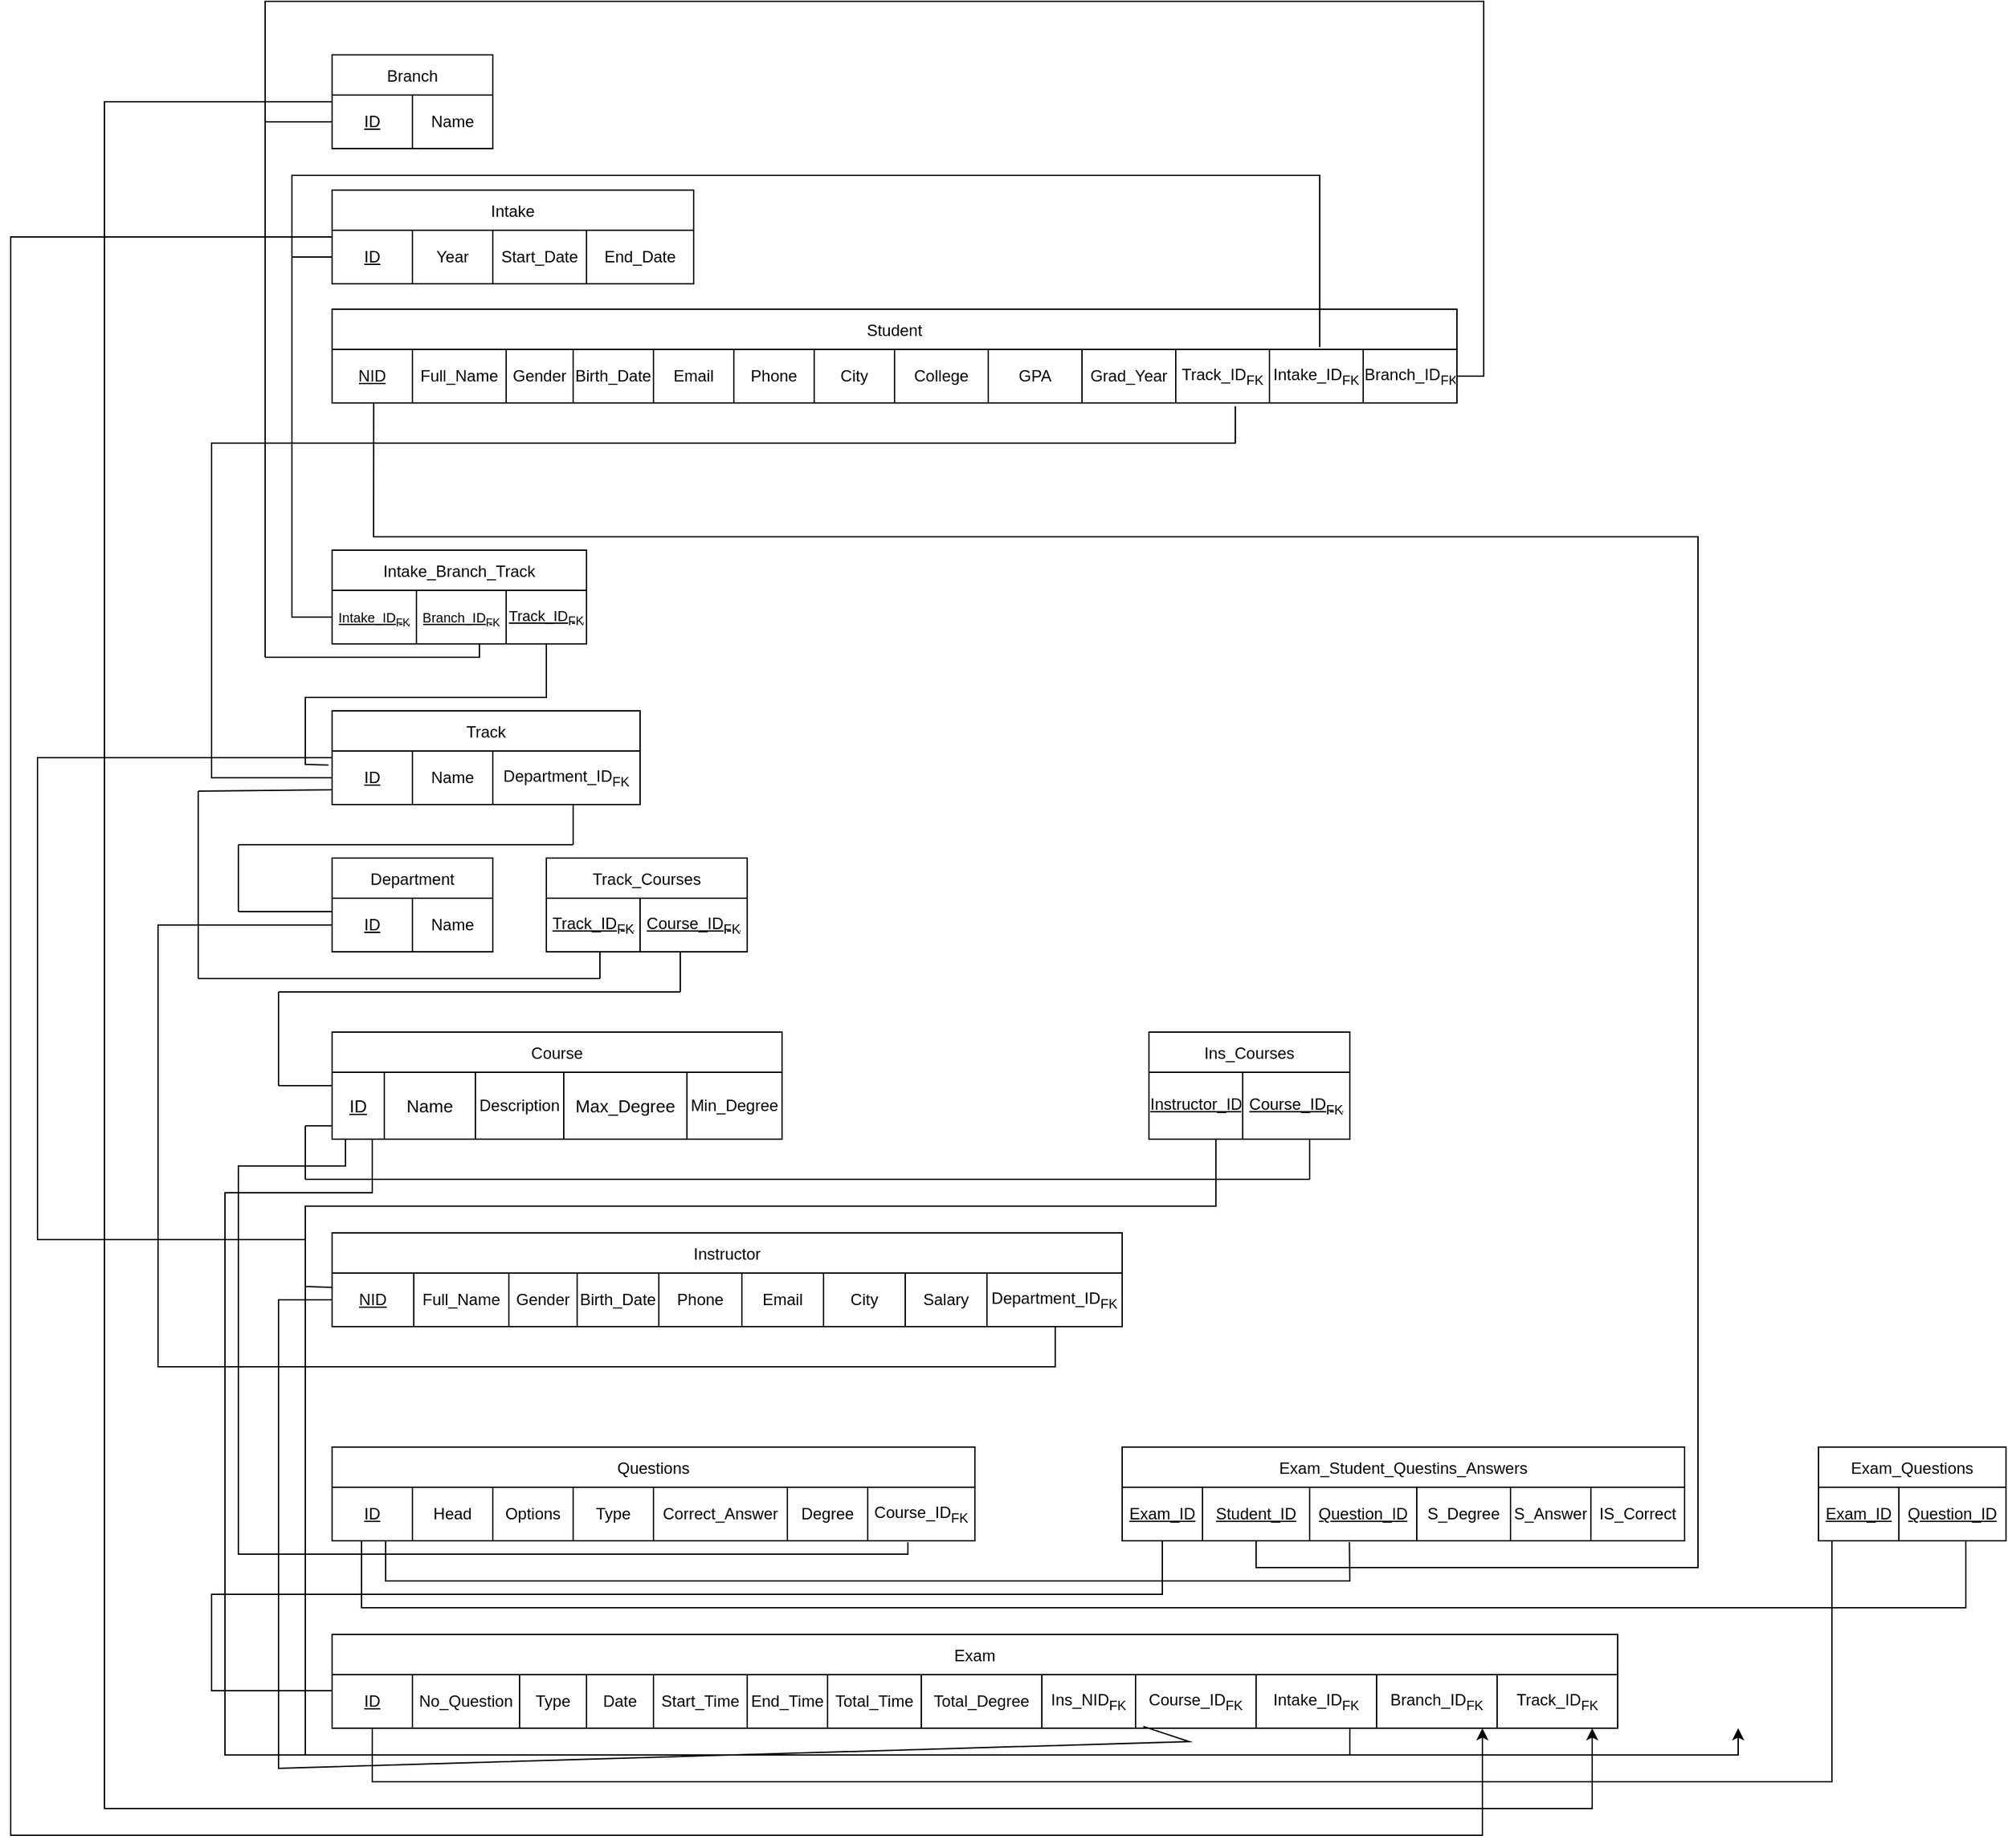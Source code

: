 <mxfile version="28.1.1">
  <diagram name="Page-1" id="8MznfiptYvLbAT6ne-r1">
    <mxGraphModel dx="2944" dy="1370" grid="1" gridSize="10" guides="1" tooltips="1" connect="1" arrows="1" fold="1" page="0" pageScale="1" pageWidth="850" pageHeight="1100" math="0" shadow="0">
      <root>
        <mxCell id="0" />
        <mxCell id="1" parent="0" />
        <mxCell id="TenIfx1kViAih2YROzDt-1" value="Intake" style="shape=table;startSize=30;container=1;collapsible=0;childLayout=tableLayout;" parent="1" vertex="1">
          <mxGeometry x="-820" y="-59" width="270" height="70" as="geometry" />
        </mxCell>
        <mxCell id="TenIfx1kViAih2YROzDt-2" value="" style="shape=tableRow;horizontal=0;startSize=0;swimlaneHead=0;swimlaneBody=0;strokeColor=inherit;top=0;left=0;bottom=0;right=0;collapsible=0;dropTarget=0;fillColor=none;points=[[0,0.5],[1,0.5]];portConstraint=eastwest;" parent="TenIfx1kViAih2YROzDt-1" vertex="1">
          <mxGeometry y="30" width="270" height="40" as="geometry" />
        </mxCell>
        <mxCell id="TenIfx1kViAih2YROzDt-3" value="&lt;u&gt;ID&lt;/u&gt;" style="shape=partialRectangle;html=1;whiteSpace=wrap;connectable=0;strokeColor=inherit;overflow=hidden;fillColor=none;top=0;left=0;bottom=0;right=0;pointerEvents=1;" parent="TenIfx1kViAih2YROzDt-2" vertex="1">
          <mxGeometry width="60" height="40" as="geometry">
            <mxRectangle width="60" height="40" as="alternateBounds" />
          </mxGeometry>
        </mxCell>
        <mxCell id="TenIfx1kViAih2YROzDt-4" value="Year" style="shape=partialRectangle;html=1;whiteSpace=wrap;connectable=0;strokeColor=inherit;overflow=hidden;fillColor=none;top=0;left=0;bottom=0;right=0;pointerEvents=1;" parent="TenIfx1kViAih2YROzDt-2" vertex="1">
          <mxGeometry x="60" width="60" height="40" as="geometry">
            <mxRectangle width="60" height="40" as="alternateBounds" />
          </mxGeometry>
        </mxCell>
        <mxCell id="TenIfx1kViAih2YROzDt-5" value="Start_Date" style="shape=partialRectangle;html=1;whiteSpace=wrap;connectable=0;strokeColor=inherit;overflow=hidden;fillColor=none;top=0;left=0;bottom=0;right=0;pointerEvents=1;" parent="TenIfx1kViAih2YROzDt-2" vertex="1">
          <mxGeometry x="120" width="70" height="40" as="geometry">
            <mxRectangle width="70" height="40" as="alternateBounds" />
          </mxGeometry>
        </mxCell>
        <mxCell id="TenIfx1kViAih2YROzDt-6" value="End_Date" style="shape=partialRectangle;html=1;whiteSpace=wrap;connectable=0;strokeColor=inherit;overflow=hidden;fillColor=none;top=0;left=0;bottom=0;right=0;pointerEvents=1;" parent="TenIfx1kViAih2YROzDt-2" vertex="1">
          <mxGeometry x="190" width="80" height="40" as="geometry">
            <mxRectangle width="80" height="40" as="alternateBounds" />
          </mxGeometry>
        </mxCell>
        <mxCell id="TenIfx1kViAih2YROzDt-15" value="Branch" style="shape=table;startSize=30;container=1;collapsible=0;childLayout=tableLayout;" parent="1" vertex="1">
          <mxGeometry x="-820" y="-160" width="120" height="70" as="geometry" />
        </mxCell>
        <mxCell id="TenIfx1kViAih2YROzDt-16" value="" style="shape=tableRow;horizontal=0;startSize=0;swimlaneHead=0;swimlaneBody=0;strokeColor=inherit;top=0;left=0;bottom=0;right=0;collapsible=0;dropTarget=0;fillColor=none;points=[[0,0.5],[1,0.5]];portConstraint=eastwest;" parent="TenIfx1kViAih2YROzDt-15" vertex="1">
          <mxGeometry y="30" width="120" height="40" as="geometry" />
        </mxCell>
        <mxCell id="TenIfx1kViAih2YROzDt-17" value="&lt;u&gt;ID&lt;/u&gt;" style="shape=partialRectangle;html=1;whiteSpace=wrap;connectable=0;strokeColor=inherit;overflow=hidden;fillColor=none;top=0;left=0;bottom=0;right=0;pointerEvents=1;" parent="TenIfx1kViAih2YROzDt-16" vertex="1">
          <mxGeometry width="60" height="40" as="geometry">
            <mxRectangle width="60" height="40" as="alternateBounds" />
          </mxGeometry>
        </mxCell>
        <mxCell id="TenIfx1kViAih2YROzDt-18" value="Name" style="shape=partialRectangle;html=1;whiteSpace=wrap;connectable=0;strokeColor=inherit;overflow=hidden;fillColor=none;top=0;left=0;bottom=0;right=0;pointerEvents=1;" parent="TenIfx1kViAih2YROzDt-16" vertex="1">
          <mxGeometry x="60" width="60" height="40" as="geometry">
            <mxRectangle width="60" height="40" as="alternateBounds" />
          </mxGeometry>
        </mxCell>
        <mxCell id="TenIfx1kViAih2YROzDt-19" value="Track" style="shape=table;startSize=30;container=1;collapsible=0;childLayout=tableLayout;" parent="1" vertex="1">
          <mxGeometry x="-820" y="330" width="230" height="70" as="geometry" />
        </mxCell>
        <mxCell id="TenIfx1kViAih2YROzDt-20" value="" style="shape=tableRow;horizontal=0;startSize=0;swimlaneHead=0;swimlaneBody=0;strokeColor=inherit;top=0;left=0;bottom=0;right=0;collapsible=0;dropTarget=0;fillColor=none;points=[[0,0.5],[1,0.5]];portConstraint=eastwest;" parent="TenIfx1kViAih2YROzDt-19" vertex="1">
          <mxGeometry y="30" width="230" height="40" as="geometry" />
        </mxCell>
        <mxCell id="TenIfx1kViAih2YROzDt-21" value="&lt;u&gt;ID&lt;/u&gt;" style="shape=partialRectangle;html=1;whiteSpace=wrap;connectable=0;strokeColor=inherit;overflow=hidden;fillColor=none;top=0;left=0;bottom=0;right=0;pointerEvents=1;" parent="TenIfx1kViAih2YROzDt-20" vertex="1">
          <mxGeometry width="60" height="40" as="geometry">
            <mxRectangle width="60" height="40" as="alternateBounds" />
          </mxGeometry>
        </mxCell>
        <mxCell id="TenIfx1kViAih2YROzDt-22" value="Name" style="shape=partialRectangle;html=1;whiteSpace=wrap;connectable=0;strokeColor=inherit;overflow=hidden;fillColor=none;top=0;left=0;bottom=0;right=0;pointerEvents=1;" parent="TenIfx1kViAih2YROzDt-20" vertex="1">
          <mxGeometry x="60" width="60" height="40" as="geometry">
            <mxRectangle width="60" height="40" as="alternateBounds" />
          </mxGeometry>
        </mxCell>
        <mxCell id="TenIfx1kViAih2YROzDt-23" value="Department_ID&lt;sub&gt;FK&lt;/sub&gt;" style="shape=partialRectangle;html=1;whiteSpace=wrap;connectable=0;strokeColor=inherit;overflow=hidden;fillColor=none;top=0;left=0;bottom=0;right=0;pointerEvents=1;" parent="TenIfx1kViAih2YROzDt-20" vertex="1">
          <mxGeometry x="120" width="110" height="40" as="geometry">
            <mxRectangle width="110" height="40" as="alternateBounds" />
          </mxGeometry>
        </mxCell>
        <mxCell id="TenIfx1kViAih2YROzDt-28" value="Student" style="shape=table;startSize=30;container=1;collapsible=0;childLayout=tableLayout;" parent="1" vertex="1">
          <mxGeometry x="-820" y="30" width="840" height="70" as="geometry" />
        </mxCell>
        <mxCell id="TenIfx1kViAih2YROzDt-29" value="" style="shape=tableRow;horizontal=0;startSize=0;swimlaneHead=0;swimlaneBody=0;strokeColor=inherit;top=0;left=0;bottom=0;right=0;collapsible=0;dropTarget=0;fillColor=none;points=[[0,0.5],[1,0.5]];portConstraint=eastwest;" parent="TenIfx1kViAih2YROzDt-28" vertex="1">
          <mxGeometry y="30" width="840" height="40" as="geometry" />
        </mxCell>
        <mxCell id="TenIfx1kViAih2YROzDt-30" value="&lt;u&gt;NID&lt;/u&gt;" style="shape=partialRectangle;html=1;whiteSpace=wrap;connectable=0;strokeColor=inherit;overflow=hidden;fillColor=none;top=0;left=0;bottom=0;right=0;pointerEvents=1;" parent="TenIfx1kViAih2YROzDt-29" vertex="1">
          <mxGeometry width="60" height="40" as="geometry">
            <mxRectangle width="60" height="40" as="alternateBounds" />
          </mxGeometry>
        </mxCell>
        <mxCell id="TenIfx1kViAih2YROzDt-31" value="Full_Name" style="shape=partialRectangle;html=1;whiteSpace=wrap;connectable=0;strokeColor=inherit;overflow=hidden;fillColor=none;top=0;left=0;bottom=0;right=0;pointerEvents=1;" parent="TenIfx1kViAih2YROzDt-29" vertex="1">
          <mxGeometry x="60" width="70" height="40" as="geometry">
            <mxRectangle width="70" height="40" as="alternateBounds" />
          </mxGeometry>
        </mxCell>
        <mxCell id="TenIfx1kViAih2YROzDt-32" value="Gender" style="shape=partialRectangle;html=1;whiteSpace=wrap;connectable=0;strokeColor=inherit;overflow=hidden;fillColor=none;top=0;left=0;bottom=0;right=0;pointerEvents=1;" parent="TenIfx1kViAih2YROzDt-29" vertex="1">
          <mxGeometry x="130" width="50" height="40" as="geometry">
            <mxRectangle width="50" height="40" as="alternateBounds" />
          </mxGeometry>
        </mxCell>
        <mxCell id="TenIfx1kViAih2YROzDt-33" value="Birth_Date" style="shape=partialRectangle;html=1;whiteSpace=wrap;connectable=0;strokeColor=inherit;overflow=hidden;fillColor=none;top=0;left=0;bottom=0;right=0;pointerEvents=1;" parent="TenIfx1kViAih2YROzDt-29" vertex="1">
          <mxGeometry x="180" width="60" height="40" as="geometry">
            <mxRectangle width="60" height="40" as="alternateBounds" />
          </mxGeometry>
        </mxCell>
        <mxCell id="TenIfx1kViAih2YROzDt-34" value="Email" style="shape=partialRectangle;html=1;whiteSpace=wrap;connectable=0;strokeColor=inherit;overflow=hidden;fillColor=none;top=0;left=0;bottom=0;right=0;pointerEvents=1;" parent="TenIfx1kViAih2YROzDt-29" vertex="1">
          <mxGeometry x="240" width="60" height="40" as="geometry">
            <mxRectangle width="60" height="40" as="alternateBounds" />
          </mxGeometry>
        </mxCell>
        <mxCell id="TenIfx1kViAih2YROzDt-35" value="Phone" style="shape=partialRectangle;html=1;whiteSpace=wrap;connectable=0;strokeColor=inherit;overflow=hidden;fillColor=none;top=0;left=0;bottom=0;right=0;pointerEvents=1;" parent="TenIfx1kViAih2YROzDt-29" vertex="1">
          <mxGeometry x="300" width="60" height="40" as="geometry">
            <mxRectangle width="60" height="40" as="alternateBounds" />
          </mxGeometry>
        </mxCell>
        <mxCell id="TenIfx1kViAih2YROzDt-36" value="City" style="shape=partialRectangle;html=1;whiteSpace=wrap;connectable=0;strokeColor=inherit;overflow=hidden;fillColor=none;top=0;left=0;bottom=0;right=0;pointerEvents=1;" parent="TenIfx1kViAih2YROzDt-29" vertex="1">
          <mxGeometry x="360" width="60" height="40" as="geometry">
            <mxRectangle width="60" height="40" as="alternateBounds" />
          </mxGeometry>
        </mxCell>
        <mxCell id="TenIfx1kViAih2YROzDt-38" value="College" style="shape=partialRectangle;html=1;whiteSpace=wrap;connectable=0;strokeColor=inherit;overflow=hidden;fillColor=none;top=0;left=0;bottom=0;right=0;pointerEvents=1;" parent="TenIfx1kViAih2YROzDt-29" vertex="1">
          <mxGeometry x="420" width="70" height="40" as="geometry">
            <mxRectangle width="70" height="40" as="alternateBounds" />
          </mxGeometry>
        </mxCell>
        <mxCell id="dDokPPh2LCKlY3VOZpVm-17" value="GPA" style="shape=partialRectangle;html=1;whiteSpace=wrap;connectable=0;strokeColor=inherit;overflow=hidden;fillColor=none;top=0;left=0;bottom=0;right=0;pointerEvents=1;" parent="TenIfx1kViAih2YROzDt-29" vertex="1">
          <mxGeometry x="490" width="70" height="40" as="geometry">
            <mxRectangle width="70" height="40" as="alternateBounds" />
          </mxGeometry>
        </mxCell>
        <mxCell id="dDokPPh2LCKlY3VOZpVm-18" value="Grad_Year" style="shape=partialRectangle;html=1;whiteSpace=wrap;connectable=0;strokeColor=inherit;overflow=hidden;fillColor=none;top=0;left=0;bottom=0;right=0;pointerEvents=1;" parent="TenIfx1kViAih2YROzDt-29" vertex="1">
          <mxGeometry x="560" width="70" height="40" as="geometry">
            <mxRectangle width="70" height="40" as="alternateBounds" />
          </mxGeometry>
        </mxCell>
        <mxCell id="dDokPPh2LCKlY3VOZpVm-19" value="Track_ID&lt;sub&gt;FK&lt;/sub&gt;" style="shape=partialRectangle;html=1;whiteSpace=wrap;connectable=0;strokeColor=inherit;overflow=hidden;fillColor=none;top=0;left=0;bottom=0;right=0;pointerEvents=1;labelBackgroundColor=none;labelBorderColor=none;fontColor=default;" parent="TenIfx1kViAih2YROzDt-29" vertex="1">
          <mxGeometry x="630" width="70" height="40" as="geometry">
            <mxRectangle width="70" height="40" as="alternateBounds" />
          </mxGeometry>
        </mxCell>
        <mxCell id="fgSBksqEQDsR307yNeFl-1" value="Intake_ID&lt;sub&gt;FK&lt;/sub&gt;" style="shape=partialRectangle;html=1;whiteSpace=wrap;connectable=0;strokeColor=inherit;overflow=hidden;fillColor=none;top=0;left=0;bottom=0;right=0;pointerEvents=1;labelBackgroundColor=none;labelBorderColor=none;fontColor=default;" parent="TenIfx1kViAih2YROzDt-29" vertex="1">
          <mxGeometry x="700" width="70" height="40" as="geometry">
            <mxRectangle width="70" height="40" as="alternateBounds" />
          </mxGeometry>
        </mxCell>
        <mxCell id="fgSBksqEQDsR307yNeFl-2" value="Branch_ID&lt;sub&gt;FK&lt;/sub&gt;" style="shape=partialRectangle;html=1;whiteSpace=wrap;connectable=0;strokeColor=inherit;overflow=hidden;fillColor=none;top=0;left=0;bottom=0;right=0;pointerEvents=1;labelBackgroundColor=none;labelBorderColor=none;fontColor=default;" parent="TenIfx1kViAih2YROzDt-29" vertex="1">
          <mxGeometry x="770" width="70" height="40" as="geometry">
            <mxRectangle width="70" height="40" as="alternateBounds" />
          </mxGeometry>
        </mxCell>
        <mxCell id="TenIfx1kViAih2YROzDt-40" value="Instructor" style="shape=table;startSize=30;container=1;collapsible=0;childLayout=tableLayout;" parent="1" vertex="1">
          <mxGeometry x="-820" y="720" width="590" height="70" as="geometry" />
        </mxCell>
        <mxCell id="TenIfx1kViAih2YROzDt-41" value="" style="shape=tableRow;horizontal=0;startSize=0;swimlaneHead=0;swimlaneBody=0;strokeColor=inherit;top=0;left=0;bottom=0;right=0;collapsible=0;dropTarget=0;fillColor=none;points=[[0,0.5],[1,0.5]];portConstraint=eastwest;" parent="TenIfx1kViAih2YROzDt-40" vertex="1">
          <mxGeometry y="30" width="590" height="40" as="geometry" />
        </mxCell>
        <mxCell id="TenIfx1kViAih2YROzDt-42" value="&lt;u&gt;NID&lt;/u&gt;" style="shape=partialRectangle;html=1;whiteSpace=wrap;connectable=0;strokeColor=inherit;overflow=hidden;fillColor=none;top=0;left=0;bottom=0;right=0;pointerEvents=1;" parent="TenIfx1kViAih2YROzDt-41" vertex="1">
          <mxGeometry width="61" height="40" as="geometry">
            <mxRectangle width="61" height="40" as="alternateBounds" />
          </mxGeometry>
        </mxCell>
        <mxCell id="TenIfx1kViAih2YROzDt-43" value="Full_Name" style="shape=partialRectangle;html=1;whiteSpace=wrap;connectable=0;strokeColor=inherit;overflow=hidden;fillColor=none;top=0;left=0;bottom=0;right=0;pointerEvents=1;" parent="TenIfx1kViAih2YROzDt-41" vertex="1">
          <mxGeometry x="61" width="71" height="40" as="geometry">
            <mxRectangle width="71" height="40" as="alternateBounds" />
          </mxGeometry>
        </mxCell>
        <mxCell id="TenIfx1kViAih2YROzDt-44" value="Gender" style="shape=partialRectangle;html=1;whiteSpace=wrap;connectable=0;strokeColor=inherit;overflow=hidden;fillColor=none;top=0;left=0;bottom=0;right=0;pointerEvents=1;" parent="TenIfx1kViAih2YROzDt-41" vertex="1">
          <mxGeometry x="132" width="51" height="40" as="geometry">
            <mxRectangle width="51" height="40" as="alternateBounds" />
          </mxGeometry>
        </mxCell>
        <mxCell id="TenIfx1kViAih2YROzDt-45" value="Birth_Date" style="shape=partialRectangle;html=1;whiteSpace=wrap;connectable=0;strokeColor=inherit;overflow=hidden;fillColor=none;top=0;left=0;bottom=0;right=0;pointerEvents=1;" parent="TenIfx1kViAih2YROzDt-41" vertex="1">
          <mxGeometry x="183" width="61" height="40" as="geometry">
            <mxRectangle width="61" height="40" as="alternateBounds" />
          </mxGeometry>
        </mxCell>
        <mxCell id="TenIfx1kViAih2YROzDt-46" value="Phone" style="shape=partialRectangle;html=1;whiteSpace=wrap;connectable=0;strokeColor=inherit;overflow=hidden;fillColor=none;top=0;left=0;bottom=0;right=0;pointerEvents=1;" parent="TenIfx1kViAih2YROzDt-41" vertex="1">
          <mxGeometry x="244" width="62" height="40" as="geometry">
            <mxRectangle width="62" height="40" as="alternateBounds" />
          </mxGeometry>
        </mxCell>
        <mxCell id="TenIfx1kViAih2YROzDt-47" value="Email" style="shape=partialRectangle;html=1;whiteSpace=wrap;connectable=0;strokeColor=inherit;overflow=hidden;fillColor=none;top=0;left=0;bottom=0;right=0;pointerEvents=1;" parent="TenIfx1kViAih2YROzDt-41" vertex="1">
          <mxGeometry x="306" width="61" height="40" as="geometry">
            <mxRectangle width="61" height="40" as="alternateBounds" />
          </mxGeometry>
        </mxCell>
        <mxCell id="TenIfx1kViAih2YROzDt-48" value="City" style="shape=partialRectangle;html=1;whiteSpace=wrap;connectable=0;strokeColor=inherit;overflow=hidden;fillColor=none;top=0;left=0;bottom=0;right=0;pointerEvents=1;" parent="TenIfx1kViAih2YROzDt-41" vertex="1">
          <mxGeometry x="367" width="61" height="40" as="geometry">
            <mxRectangle width="61" height="40" as="alternateBounds" />
          </mxGeometry>
        </mxCell>
        <mxCell id="TenIfx1kViAih2YROzDt-49" value="Salary" style="shape=partialRectangle;html=1;whiteSpace=wrap;connectable=0;strokeColor=inherit;overflow=hidden;fillColor=none;top=0;left=0;bottom=0;right=0;pointerEvents=1;" parent="TenIfx1kViAih2YROzDt-41" vertex="1">
          <mxGeometry x="428" width="61" height="40" as="geometry">
            <mxRectangle width="61" height="40" as="alternateBounds" />
          </mxGeometry>
        </mxCell>
        <mxCell id="TenIfx1kViAih2YROzDt-50" value="Department_ID&lt;sub&gt;FK&lt;/sub&gt;" style="shape=partialRectangle;html=1;whiteSpace=wrap;connectable=0;strokeColor=inherit;overflow=hidden;fillColor=none;top=0;left=0;bottom=0;right=0;pointerEvents=1;" parent="TenIfx1kViAih2YROzDt-41" vertex="1">
          <mxGeometry x="489" width="101" height="40" as="geometry">
            <mxRectangle width="101" height="40" as="alternateBounds" />
          </mxGeometry>
        </mxCell>
        <mxCell id="TenIfx1kViAih2YROzDt-56" value="Track_Courses" style="shape=table;startSize=30;container=1;collapsible=0;childLayout=tableLayout;" parent="1" vertex="1">
          <mxGeometry x="-660" y="440" width="150" height="70" as="geometry" />
        </mxCell>
        <mxCell id="TenIfx1kViAih2YROzDt-57" value="" style="shape=tableRow;horizontal=0;startSize=0;swimlaneHead=0;swimlaneBody=0;strokeColor=inherit;top=0;left=0;bottom=0;right=0;collapsible=0;dropTarget=0;fillColor=none;points=[[0,0.5],[1,0.5]];portConstraint=eastwest;" parent="TenIfx1kViAih2YROzDt-56" vertex="1">
          <mxGeometry y="30" width="150" height="40" as="geometry" />
        </mxCell>
        <mxCell id="TenIfx1kViAih2YROzDt-58" value="&lt;u&gt;Track_ID&lt;sub&gt;FK&lt;/sub&gt;&lt;/u&gt;" style="shape=partialRectangle;html=1;whiteSpace=wrap;connectable=0;strokeColor=inherit;overflow=hidden;fillColor=none;top=0;left=0;bottom=0;right=0;pointerEvents=1;" parent="TenIfx1kViAih2YROzDt-57" vertex="1">
          <mxGeometry width="70" height="40" as="geometry">
            <mxRectangle width="70" height="40" as="alternateBounds" />
          </mxGeometry>
        </mxCell>
        <mxCell id="TenIfx1kViAih2YROzDt-59" value="&lt;u&gt;Course_ID&lt;sub&gt;FK&lt;/sub&gt;&lt;/u&gt;" style="shape=partialRectangle;html=1;whiteSpace=wrap;connectable=0;strokeColor=inherit;overflow=hidden;fillColor=none;top=0;left=0;bottom=0;right=0;pointerEvents=1;" parent="TenIfx1kViAih2YROzDt-57" vertex="1">
          <mxGeometry x="70" width="80" height="40" as="geometry">
            <mxRectangle width="80" height="40" as="alternateBounds" />
          </mxGeometry>
        </mxCell>
        <mxCell id="TenIfx1kViAih2YROzDt-60" value="Department" style="shape=table;startSize=30;container=1;collapsible=0;childLayout=tableLayout;" parent="1" vertex="1">
          <mxGeometry x="-820" y="440" width="120" height="70" as="geometry" />
        </mxCell>
        <mxCell id="TenIfx1kViAih2YROzDt-61" value="" style="shape=tableRow;horizontal=0;startSize=0;swimlaneHead=0;swimlaneBody=0;strokeColor=inherit;top=0;left=0;bottom=0;right=0;collapsible=0;dropTarget=0;fillColor=none;points=[[0,0.5],[1,0.5]];portConstraint=eastwest;" parent="TenIfx1kViAih2YROzDt-60" vertex="1">
          <mxGeometry y="30" width="120" height="40" as="geometry" />
        </mxCell>
        <mxCell id="TenIfx1kViAih2YROzDt-62" value="&lt;u&gt;ID&lt;/u&gt;" style="shape=partialRectangle;html=1;whiteSpace=wrap;connectable=0;strokeColor=inherit;overflow=hidden;fillColor=none;top=0;left=0;bottom=0;right=0;pointerEvents=1;" parent="TenIfx1kViAih2YROzDt-61" vertex="1">
          <mxGeometry width="60" height="40" as="geometry">
            <mxRectangle width="60" height="40" as="alternateBounds" />
          </mxGeometry>
        </mxCell>
        <mxCell id="TenIfx1kViAih2YROzDt-63" value="Name" style="shape=partialRectangle;html=1;whiteSpace=wrap;connectable=0;strokeColor=inherit;overflow=hidden;fillColor=none;top=0;left=0;bottom=0;right=0;pointerEvents=1;" parent="TenIfx1kViAih2YROzDt-61" vertex="1">
          <mxGeometry x="60" width="60" height="40" as="geometry">
            <mxRectangle width="60" height="40" as="alternateBounds" />
          </mxGeometry>
        </mxCell>
        <mxCell id="TenIfx1kViAih2YROzDt-75" value="Course" style="shape=table;startSize=30;container=1;collapsible=0;childLayout=tableLayout;fontStyle=0;fontColor=default;" parent="1" vertex="1">
          <mxGeometry x="-820" y="570" width="336" height="80" as="geometry" />
        </mxCell>
        <mxCell id="TenIfx1kViAih2YROzDt-76" value="" style="shape=tableRow;horizontal=0;startSize=0;swimlaneHead=0;swimlaneBody=0;strokeColor=inherit;top=0;left=0;bottom=0;right=0;collapsible=0;dropTarget=0;fillColor=none;points=[[0,0.5],[1,0.5]];portConstraint=eastwest;" parent="TenIfx1kViAih2YROzDt-75" vertex="1">
          <mxGeometry y="30" width="336" height="50" as="geometry" />
        </mxCell>
        <mxCell id="TenIfx1kViAih2YROzDt-77" value="&lt;span style=&quot;font-size: 13px;&quot;&gt;&lt;u&gt;ID&lt;/u&gt;&lt;/span&gt;" style="shape=partialRectangle;html=1;whiteSpace=wrap;connectable=0;strokeColor=inherit;overflow=hidden;fillColor=none;top=0;left=0;bottom=0;right=0;pointerEvents=1;" parent="TenIfx1kViAih2YROzDt-76" vertex="1">
          <mxGeometry width="39" height="50" as="geometry">
            <mxRectangle width="39" height="50" as="alternateBounds" />
          </mxGeometry>
        </mxCell>
        <mxCell id="TenIfx1kViAih2YROzDt-78" value="&lt;font style=&quot;font-size: 13px;&quot;&gt;Name&lt;/font&gt;" style="shape=partialRectangle;html=1;whiteSpace=wrap;connectable=0;strokeColor=inherit;overflow=hidden;fillColor=none;top=0;left=0;bottom=0;right=0;pointerEvents=1;" parent="TenIfx1kViAih2YROzDt-76" vertex="1">
          <mxGeometry x="39" width="68" height="50" as="geometry">
            <mxRectangle width="68" height="50" as="alternateBounds" />
          </mxGeometry>
        </mxCell>
        <mxCell id="TenIfx1kViAih2YROzDt-79" value="Description" style="shape=partialRectangle;html=1;connectable=0;strokeColor=inherit;overflow=hidden;fillColor=none;top=0;left=0;bottom=0;right=0;pointerEvents=1;fontColor=default;whiteSpace=wrap;textShadow=0;" parent="TenIfx1kViAih2YROzDt-76" vertex="1">
          <mxGeometry x="107" width="66" height="50" as="geometry">
            <mxRectangle width="66" height="50" as="alternateBounds" />
          </mxGeometry>
        </mxCell>
        <mxCell id="TenIfx1kViAih2YROzDt-80" value="&lt;span style=&quot;font-size: 13px;&quot;&gt;Max_Degree&lt;/span&gt;" style="shape=partialRectangle;html=1;whiteSpace=wrap;connectable=0;strokeColor=inherit;overflow=hidden;fillColor=none;top=0;left=0;bottom=0;right=0;pointerEvents=1;" parent="TenIfx1kViAih2YROzDt-76" vertex="1">
          <mxGeometry x="173" width="92" height="50" as="geometry">
            <mxRectangle width="92" height="50" as="alternateBounds" />
          </mxGeometry>
        </mxCell>
        <mxCell id="TenIfx1kViAih2YROzDt-81" value="Min_Degree" style="shape=partialRectangle;html=1;whiteSpace=wrap;connectable=0;strokeColor=inherit;overflow=hidden;fillColor=none;top=0;left=0;bottom=0;right=0;pointerEvents=1;" parent="TenIfx1kViAih2YROzDt-76" vertex="1">
          <mxGeometry x="265" width="71" height="50" as="geometry">
            <mxRectangle width="71" height="50" as="alternateBounds" />
          </mxGeometry>
        </mxCell>
        <mxCell id="TenIfx1kViAih2YROzDt-102" value="Exam" style="shape=table;startSize=30;container=1;collapsible=0;childLayout=tableLayout;" parent="1" vertex="1">
          <mxGeometry x="-820" y="1020" width="960" height="70" as="geometry" />
        </mxCell>
        <mxCell id="TenIfx1kViAih2YROzDt-103" value="" style="shape=tableRow;horizontal=0;startSize=0;swimlaneHead=0;swimlaneBody=0;strokeColor=inherit;top=0;left=0;bottom=0;right=0;collapsible=0;dropTarget=0;fillColor=none;points=[[0,0.5],[1,0.5]];portConstraint=eastwest;" parent="TenIfx1kViAih2YROzDt-102" vertex="1">
          <mxGeometry y="30" width="960" height="40" as="geometry" />
        </mxCell>
        <mxCell id="TenIfx1kViAih2YROzDt-104" value="&lt;u&gt;ID&lt;/u&gt;" style="shape=partialRectangle;html=1;whiteSpace=wrap;connectable=0;strokeColor=inherit;overflow=hidden;fillColor=none;top=0;left=0;bottom=0;right=0;pointerEvents=1;" parent="TenIfx1kViAih2YROzDt-103" vertex="1">
          <mxGeometry width="60" height="40" as="geometry">
            <mxRectangle width="60" height="40" as="alternateBounds" />
          </mxGeometry>
        </mxCell>
        <mxCell id="TenIfx1kViAih2YROzDt-105" value="No_Question" style="shape=partialRectangle;html=1;whiteSpace=wrap;connectable=0;strokeColor=inherit;overflow=hidden;fillColor=none;top=0;left=0;bottom=0;right=0;pointerEvents=1;" parent="TenIfx1kViAih2YROzDt-103" vertex="1">
          <mxGeometry x="60" width="80" height="40" as="geometry">
            <mxRectangle width="80" height="40" as="alternateBounds" />
          </mxGeometry>
        </mxCell>
        <mxCell id="TenIfx1kViAih2YROzDt-106" value="Type" style="shape=partialRectangle;html=1;whiteSpace=wrap;connectable=0;strokeColor=inherit;overflow=hidden;fillColor=none;top=0;left=0;bottom=0;right=0;pointerEvents=1;" parent="TenIfx1kViAih2YROzDt-103" vertex="1">
          <mxGeometry x="140" width="50" height="40" as="geometry">
            <mxRectangle width="50" height="40" as="alternateBounds" />
          </mxGeometry>
        </mxCell>
        <mxCell id="TenIfx1kViAih2YROzDt-107" value="Date" style="shape=partialRectangle;html=1;whiteSpace=wrap;connectable=0;strokeColor=inherit;overflow=hidden;fillColor=none;top=0;left=0;bottom=0;right=0;pointerEvents=1;" parent="TenIfx1kViAih2YROzDt-103" vertex="1">
          <mxGeometry x="190" width="50" height="40" as="geometry">
            <mxRectangle width="50" height="40" as="alternateBounds" />
          </mxGeometry>
        </mxCell>
        <mxCell id="TenIfx1kViAih2YROzDt-108" value="Start_Time" style="shape=partialRectangle;html=1;whiteSpace=wrap;connectable=0;strokeColor=inherit;overflow=hidden;fillColor=none;top=0;left=0;bottom=0;right=0;pointerEvents=1;" parent="TenIfx1kViAih2YROzDt-103" vertex="1">
          <mxGeometry x="240" width="70" height="40" as="geometry">
            <mxRectangle width="70" height="40" as="alternateBounds" />
          </mxGeometry>
        </mxCell>
        <mxCell id="TenIfx1kViAih2YROzDt-109" value="End_Time" style="shape=partialRectangle;html=1;whiteSpace=wrap;connectable=0;strokeColor=inherit;overflow=hidden;fillColor=none;top=0;left=0;bottom=0;right=0;pointerEvents=1;" parent="TenIfx1kViAih2YROzDt-103" vertex="1">
          <mxGeometry x="310" width="60" height="40" as="geometry">
            <mxRectangle width="60" height="40" as="alternateBounds" />
          </mxGeometry>
        </mxCell>
        <mxCell id="TenIfx1kViAih2YROzDt-110" value="Total_Time" style="shape=partialRectangle;html=1;whiteSpace=wrap;connectable=0;strokeColor=inherit;overflow=hidden;fillColor=none;top=0;left=0;bottom=0;right=0;pointerEvents=1;" parent="TenIfx1kViAih2YROzDt-103" vertex="1">
          <mxGeometry x="370" width="70" height="40" as="geometry">
            <mxRectangle width="70" height="40" as="alternateBounds" />
          </mxGeometry>
        </mxCell>
        <mxCell id="TenIfx1kViAih2YROzDt-112" value="Total_Degree" style="shape=partialRectangle;html=1;whiteSpace=wrap;connectable=0;strokeColor=inherit;overflow=hidden;fillColor=none;top=0;left=0;bottom=0;right=0;pointerEvents=1;" parent="TenIfx1kViAih2YROzDt-103" vertex="1">
          <mxGeometry x="440" width="90" height="40" as="geometry">
            <mxRectangle width="90" height="40" as="alternateBounds" />
          </mxGeometry>
        </mxCell>
        <mxCell id="TenIfx1kViAih2YROzDt-113" value="Ins_NID&lt;sub&gt;FK&lt;/sub&gt;" style="shape=partialRectangle;html=1;whiteSpace=wrap;connectable=0;strokeColor=inherit;overflow=hidden;fillColor=none;top=0;left=0;bottom=0;right=0;pointerEvents=1;" parent="TenIfx1kViAih2YROzDt-103" vertex="1">
          <mxGeometry x="530" width="70" height="40" as="geometry">
            <mxRectangle width="70" height="40" as="alternateBounds" />
          </mxGeometry>
        </mxCell>
        <mxCell id="TenIfx1kViAih2YROzDt-114" value="Course_ID&lt;sub&gt;FK&lt;/sub&gt;" style="shape=partialRectangle;html=1;whiteSpace=wrap;connectable=0;strokeColor=inherit;overflow=hidden;fillColor=none;top=0;left=0;bottom=0;right=0;pointerEvents=1;" parent="TenIfx1kViAih2YROzDt-103" vertex="1">
          <mxGeometry x="600" width="90" height="40" as="geometry">
            <mxRectangle width="90" height="40" as="alternateBounds" />
          </mxGeometry>
        </mxCell>
        <mxCell id="CGkcJZrvuBVAxDMQJCgX-3" value="Intake_ID&lt;sub style=&quot;&quot;&gt;&lt;font style=&quot;font-size: 10px;&quot;&gt;FK&lt;/font&gt;&lt;/sub&gt;" style="shape=partialRectangle;html=1;whiteSpace=wrap;connectable=0;strokeColor=inherit;overflow=hidden;fillColor=none;top=0;left=0;bottom=0;right=0;pointerEvents=1;" vertex="1" parent="TenIfx1kViAih2YROzDt-103">
          <mxGeometry x="690" width="90" height="40" as="geometry">
            <mxRectangle width="90" height="40" as="alternateBounds" />
          </mxGeometry>
        </mxCell>
        <mxCell id="CGkcJZrvuBVAxDMQJCgX-2" value="Branch_ID&lt;sub&gt;FK&lt;/sub&gt;" style="shape=partialRectangle;html=1;whiteSpace=wrap;connectable=0;strokeColor=inherit;overflow=hidden;fillColor=none;top=0;left=0;bottom=0;right=0;pointerEvents=1;" vertex="1" parent="TenIfx1kViAih2YROzDt-103">
          <mxGeometry x="780" width="90" height="40" as="geometry">
            <mxRectangle width="90" height="40" as="alternateBounds" />
          </mxGeometry>
        </mxCell>
        <mxCell id="CGkcJZrvuBVAxDMQJCgX-1" value="Track_ID&lt;sub&gt;FK&lt;/sub&gt;" style="shape=partialRectangle;html=1;whiteSpace=wrap;connectable=0;strokeColor=inherit;overflow=hidden;fillColor=none;top=0;left=0;bottom=0;right=0;pointerEvents=1;" vertex="1" parent="TenIfx1kViAih2YROzDt-103">
          <mxGeometry x="870" width="90" height="40" as="geometry">
            <mxRectangle width="90" height="40" as="alternateBounds" />
          </mxGeometry>
        </mxCell>
        <mxCell id="TenIfx1kViAih2YROzDt-115" value="Exam_Questions" style="shape=table;startSize=30;container=1;collapsible=0;childLayout=tableLayout;" parent="1" vertex="1">
          <mxGeometry x="290" y="880" width="140" height="70" as="geometry" />
        </mxCell>
        <mxCell id="TenIfx1kViAih2YROzDt-116" value="" style="shape=tableRow;horizontal=0;startSize=0;swimlaneHead=0;swimlaneBody=0;strokeColor=inherit;top=0;left=0;bottom=0;right=0;collapsible=0;dropTarget=0;fillColor=none;points=[[0,0.5],[1,0.5]];portConstraint=eastwest;" parent="TenIfx1kViAih2YROzDt-115" vertex="1">
          <mxGeometry y="30" width="140" height="40" as="geometry" />
        </mxCell>
        <mxCell id="TenIfx1kViAih2YROzDt-117" value="&lt;u&gt;Exam_ID&lt;/u&gt;" style="shape=partialRectangle;html=1;whiteSpace=wrap;connectable=0;strokeColor=inherit;overflow=hidden;fillColor=none;top=0;left=0;bottom=0;right=0;pointerEvents=1;" parent="TenIfx1kViAih2YROzDt-116" vertex="1">
          <mxGeometry width="60" height="40" as="geometry">
            <mxRectangle width="60" height="40" as="alternateBounds" />
          </mxGeometry>
        </mxCell>
        <mxCell id="TenIfx1kViAih2YROzDt-118" value="&lt;u&gt;Question_ID&lt;/u&gt;" style="shape=partialRectangle;html=1;whiteSpace=wrap;connectable=0;strokeColor=inherit;overflow=hidden;fillColor=none;top=0;left=0;bottom=0;right=0;pointerEvents=1;" parent="TenIfx1kViAih2YROzDt-116" vertex="1">
          <mxGeometry x="60" width="80" height="40" as="geometry">
            <mxRectangle width="80" height="40" as="alternateBounds" />
          </mxGeometry>
        </mxCell>
        <mxCell id="TenIfx1kViAih2YROzDt-119" value="Questions" style="shape=table;startSize=30;container=1;collapsible=0;childLayout=tableLayout;" parent="1" vertex="1">
          <mxGeometry x="-820" y="880" width="480" height="70" as="geometry" />
        </mxCell>
        <mxCell id="TenIfx1kViAih2YROzDt-120" value="" style="shape=tableRow;horizontal=0;startSize=0;swimlaneHead=0;swimlaneBody=0;strokeColor=inherit;top=0;left=0;bottom=0;right=0;collapsible=0;dropTarget=0;fillColor=none;points=[[0,0.5],[1,0.5]];portConstraint=eastwest;" parent="TenIfx1kViAih2YROzDt-119" vertex="1">
          <mxGeometry y="30" width="480" height="40" as="geometry" />
        </mxCell>
        <mxCell id="TenIfx1kViAih2YROzDt-121" value="&lt;u&gt;ID&lt;/u&gt;" style="shape=partialRectangle;html=1;whiteSpace=wrap;connectable=0;strokeColor=inherit;overflow=hidden;fillColor=none;top=0;left=0;bottom=0;right=0;pointerEvents=1;" parent="TenIfx1kViAih2YROzDt-120" vertex="1">
          <mxGeometry width="60" height="40" as="geometry">
            <mxRectangle width="60" height="40" as="alternateBounds" />
          </mxGeometry>
        </mxCell>
        <mxCell id="TenIfx1kViAih2YROzDt-122" value="Head" style="shape=partialRectangle;html=1;whiteSpace=wrap;connectable=0;strokeColor=inherit;overflow=hidden;fillColor=none;top=0;left=0;bottom=0;right=0;pointerEvents=1;" parent="TenIfx1kViAih2YROzDt-120" vertex="1">
          <mxGeometry x="60" width="60" height="40" as="geometry">
            <mxRectangle width="60" height="40" as="alternateBounds" />
          </mxGeometry>
        </mxCell>
        <mxCell id="TenIfx1kViAih2YROzDt-123" value="Options" style="shape=partialRectangle;html=1;whiteSpace=wrap;connectable=0;strokeColor=inherit;overflow=hidden;fillColor=none;top=0;left=0;bottom=0;right=0;pointerEvents=1;" parent="TenIfx1kViAih2YROzDt-120" vertex="1">
          <mxGeometry x="120" width="60" height="40" as="geometry">
            <mxRectangle width="60" height="40" as="alternateBounds" />
          </mxGeometry>
        </mxCell>
        <mxCell id="TenIfx1kViAih2YROzDt-124" value="Type" style="shape=partialRectangle;html=1;whiteSpace=wrap;connectable=0;strokeColor=inherit;overflow=hidden;fillColor=none;top=0;left=0;bottom=0;right=0;pointerEvents=1;" parent="TenIfx1kViAih2YROzDt-120" vertex="1">
          <mxGeometry x="180" width="60" height="40" as="geometry">
            <mxRectangle width="60" height="40" as="alternateBounds" />
          </mxGeometry>
        </mxCell>
        <mxCell id="TenIfx1kViAih2YROzDt-125" value="Correct_Answer" style="shape=partialRectangle;html=1;whiteSpace=wrap;connectable=0;strokeColor=inherit;overflow=hidden;fillColor=none;top=0;left=0;bottom=0;right=0;pointerEvents=1;" parent="TenIfx1kViAih2YROzDt-120" vertex="1">
          <mxGeometry x="240" width="100" height="40" as="geometry">
            <mxRectangle width="100" height="40" as="alternateBounds" />
          </mxGeometry>
        </mxCell>
        <mxCell id="TenIfx1kViAih2YROzDt-126" value="Degree" style="shape=partialRectangle;html=1;whiteSpace=wrap;connectable=0;strokeColor=inherit;overflow=hidden;fillColor=none;top=0;left=0;bottom=0;right=0;pointerEvents=1;" parent="TenIfx1kViAih2YROzDt-120" vertex="1">
          <mxGeometry x="340" width="60" height="40" as="geometry">
            <mxRectangle width="60" height="40" as="alternateBounds" />
          </mxGeometry>
        </mxCell>
        <mxCell id="TenIfx1kViAih2YROzDt-127" value="Course_ID&lt;sub&gt;FK&lt;/sub&gt;" style="shape=partialRectangle;html=1;whiteSpace=wrap;connectable=0;strokeColor=inherit;overflow=hidden;fillColor=none;top=0;left=0;bottom=0;right=0;pointerEvents=1;" parent="TenIfx1kViAih2YROzDt-120" vertex="1">
          <mxGeometry x="400" width="80" height="40" as="geometry">
            <mxRectangle width="80" height="40" as="alternateBounds" />
          </mxGeometry>
        </mxCell>
        <mxCell id="TenIfx1kViAih2YROzDt-128" value="Exam_Student_Questins_Answers" style="shape=table;startSize=30;container=1;collapsible=0;childLayout=tableLayout;" parent="1" vertex="1">
          <mxGeometry x="-230" y="880" width="420" height="70" as="geometry" />
        </mxCell>
        <mxCell id="TenIfx1kViAih2YROzDt-129" value="" style="shape=tableRow;horizontal=0;startSize=0;swimlaneHead=0;swimlaneBody=0;strokeColor=inherit;top=0;left=0;bottom=0;right=0;collapsible=0;dropTarget=0;fillColor=none;points=[[0,0.5],[1,0.5]];portConstraint=eastwest;" parent="TenIfx1kViAih2YROzDt-128" vertex="1">
          <mxGeometry y="30" width="420" height="40" as="geometry" />
        </mxCell>
        <mxCell id="TenIfx1kViAih2YROzDt-130" value="&lt;u&gt;Exam_ID&lt;/u&gt;" style="shape=partialRectangle;html=1;whiteSpace=wrap;connectable=0;strokeColor=inherit;overflow=hidden;fillColor=none;top=0;left=0;bottom=0;right=0;pointerEvents=1;" parent="TenIfx1kViAih2YROzDt-129" vertex="1">
          <mxGeometry width="60" height="40" as="geometry">
            <mxRectangle width="60" height="40" as="alternateBounds" />
          </mxGeometry>
        </mxCell>
        <mxCell id="TenIfx1kViAih2YROzDt-131" value="&lt;u&gt;Student_ID&lt;/u&gt;" style="shape=partialRectangle;html=1;whiteSpace=wrap;connectable=0;strokeColor=inherit;overflow=hidden;fillColor=none;top=0;left=0;bottom=0;right=0;pointerEvents=1;" parent="TenIfx1kViAih2YROzDt-129" vertex="1">
          <mxGeometry x="60" width="80" height="40" as="geometry">
            <mxRectangle width="80" height="40" as="alternateBounds" />
          </mxGeometry>
        </mxCell>
        <mxCell id="TenIfx1kViAih2YROzDt-132" value="&lt;u&gt;Question_ID&lt;/u&gt;" style="shape=partialRectangle;html=1;whiteSpace=wrap;connectable=0;strokeColor=inherit;overflow=hidden;fillColor=none;top=0;left=0;bottom=0;right=0;pointerEvents=1;" parent="TenIfx1kViAih2YROzDt-129" vertex="1">
          <mxGeometry x="140" width="80" height="40" as="geometry">
            <mxRectangle width="80" height="40" as="alternateBounds" />
          </mxGeometry>
        </mxCell>
        <mxCell id="TenIfx1kViAih2YROzDt-133" value="S_Degree" style="shape=partialRectangle;html=1;whiteSpace=wrap;connectable=0;strokeColor=inherit;overflow=hidden;fillColor=none;top=0;left=0;bottom=0;right=0;pointerEvents=1;" parent="TenIfx1kViAih2YROzDt-129" vertex="1">
          <mxGeometry x="220" width="70" height="40" as="geometry">
            <mxRectangle width="70" height="40" as="alternateBounds" />
          </mxGeometry>
        </mxCell>
        <mxCell id="TenIfx1kViAih2YROzDt-134" value="S_Answer" style="shape=partialRectangle;html=1;whiteSpace=wrap;connectable=0;strokeColor=inherit;overflow=hidden;fillColor=none;top=0;left=0;bottom=0;right=0;pointerEvents=1;" parent="TenIfx1kViAih2YROzDt-129" vertex="1">
          <mxGeometry x="290" width="60" height="40" as="geometry">
            <mxRectangle width="60" height="40" as="alternateBounds" />
          </mxGeometry>
        </mxCell>
        <mxCell id="TenIfx1kViAih2YROzDt-135" value="IS_Correct" style="shape=partialRectangle;html=1;whiteSpace=wrap;connectable=0;strokeColor=inherit;overflow=hidden;fillColor=none;top=0;left=0;bottom=0;right=0;pointerEvents=1;" parent="TenIfx1kViAih2YROzDt-129" vertex="1">
          <mxGeometry x="350" width="70" height="40" as="geometry">
            <mxRectangle width="70" height="40" as="alternateBounds" />
          </mxGeometry>
        </mxCell>
        <mxCell id="dDokPPh2LCKlY3VOZpVm-1" value="Intake_Branch_Track" style="shape=table;startSize=30;container=1;collapsible=0;childLayout=tableLayout;" parent="1" vertex="1">
          <mxGeometry x="-820" y="210" width="190" height="70" as="geometry" />
        </mxCell>
        <mxCell id="dDokPPh2LCKlY3VOZpVm-2" value="" style="shape=tableRow;horizontal=0;startSize=0;swimlaneHead=0;swimlaneBody=0;strokeColor=inherit;top=0;left=0;bottom=0;right=0;collapsible=0;dropTarget=0;fillColor=none;points=[[0,0.5],[1,0.5]];portConstraint=eastwest;" parent="dDokPPh2LCKlY3VOZpVm-1" vertex="1">
          <mxGeometry y="30" width="190" height="40" as="geometry" />
        </mxCell>
        <mxCell id="dDokPPh2LCKlY3VOZpVm-3" value="&lt;font style=&quot;font-size: 10px;&quot;&gt;&lt;u&gt;Intake_ID&lt;sub style=&quot;&quot;&gt;FK&lt;/sub&gt;&lt;/u&gt;&lt;/font&gt;" style="shape=partialRectangle;html=1;whiteSpace=wrap;connectable=0;strokeColor=inherit;overflow=hidden;fillColor=none;top=0;left=0;bottom=0;right=0;pointerEvents=1;" parent="dDokPPh2LCKlY3VOZpVm-2" vertex="1">
          <mxGeometry width="63" height="40" as="geometry">
            <mxRectangle width="63" height="40" as="alternateBounds" />
          </mxGeometry>
        </mxCell>
        <mxCell id="dDokPPh2LCKlY3VOZpVm-4" value="&lt;u&gt;&lt;font style=&quot;font-size: 10px;&quot;&gt;Branch_ID&lt;sub style=&quot;&quot;&gt;FK&lt;/sub&gt;&lt;/font&gt;&lt;/u&gt;" style="shape=partialRectangle;html=1;whiteSpace=wrap;connectable=0;strokeColor=inherit;overflow=hidden;fillColor=none;top=0;left=0;bottom=0;right=0;pointerEvents=1;" parent="dDokPPh2LCKlY3VOZpVm-2" vertex="1">
          <mxGeometry x="63" width="67" height="40" as="geometry">
            <mxRectangle width="67" height="40" as="alternateBounds" />
          </mxGeometry>
        </mxCell>
        <mxCell id="dDokPPh2LCKlY3VOZpVm-5" value="&lt;u&gt;&lt;font style=&quot;font-size: 11px;&quot;&gt;Track_ID&lt;sub style=&quot;&quot;&gt;FK&lt;/sub&gt;&lt;/font&gt;&lt;/u&gt;" style="shape=partialRectangle;html=1;whiteSpace=wrap;connectable=0;strokeColor=inherit;overflow=hidden;fillColor=none;top=0;left=0;bottom=0;right=0;pointerEvents=1;" parent="dDokPPh2LCKlY3VOZpVm-2" vertex="1">
          <mxGeometry x="130" width="60" height="40" as="geometry">
            <mxRectangle width="60" height="40" as="alternateBounds" />
          </mxGeometry>
        </mxCell>
        <mxCell id="dDokPPh2LCKlY3VOZpVm-10" value="Ins_Courses" style="shape=table;startSize=30;container=1;collapsible=0;childLayout=tableLayout;" parent="1" vertex="1">
          <mxGeometry x="-210" y="570" width="150" height="80" as="geometry" />
        </mxCell>
        <mxCell id="dDokPPh2LCKlY3VOZpVm-11" value="" style="shape=tableRow;horizontal=0;startSize=0;swimlaneHead=0;swimlaneBody=0;strokeColor=inherit;top=0;left=0;bottom=0;right=0;collapsible=0;dropTarget=0;fillColor=none;points=[[0,0.5],[1,0.5]];portConstraint=eastwest;" parent="dDokPPh2LCKlY3VOZpVm-10" vertex="1">
          <mxGeometry y="30" width="150" height="50" as="geometry" />
        </mxCell>
        <mxCell id="dDokPPh2LCKlY3VOZpVm-12" value="&lt;u&gt;Instructor_ID&lt;sub&gt;FK&lt;/sub&gt;&lt;/u&gt;" style="shape=partialRectangle;html=1;whiteSpace=wrap;connectable=0;strokeColor=inherit;overflow=hidden;fillColor=none;top=0;left=0;bottom=0;right=0;pointerEvents=1;" parent="dDokPPh2LCKlY3VOZpVm-11" vertex="1">
          <mxGeometry width="70" height="50" as="geometry">
            <mxRectangle width="70" height="50" as="alternateBounds" />
          </mxGeometry>
        </mxCell>
        <mxCell id="dDokPPh2LCKlY3VOZpVm-13" value="&lt;u&gt;Course_ID&lt;sub&gt;FK&lt;/sub&gt;&lt;/u&gt;" style="shape=partialRectangle;html=1;whiteSpace=wrap;connectable=0;strokeColor=inherit;overflow=hidden;fillColor=none;top=0;left=0;bottom=0;right=0;pointerEvents=1;" parent="dDokPPh2LCKlY3VOZpVm-11" vertex="1">
          <mxGeometry x="70" width="80" height="50" as="geometry">
            <mxRectangle width="80" height="50" as="alternateBounds" />
          </mxGeometry>
        </mxCell>
        <mxCell id="xYbeChOQ_kI66acrMNzB-12" value="" style="endArrow=none;html=1;rounded=0;" parent="1" edge="1">
          <mxGeometry width="50" height="50" relative="1" as="geometry">
            <mxPoint x="-870" y="290" as="sourcePoint" />
            <mxPoint x="-710" y="280" as="targetPoint" />
            <Array as="points">
              <mxPoint x="-710" y="290" />
            </Array>
          </mxGeometry>
        </mxCell>
        <mxCell id="xYbeChOQ_kI66acrMNzB-13" value="" style="endArrow=none;html=1;rounded=0;" parent="1" edge="1">
          <mxGeometry width="50" height="50" relative="1" as="geometry">
            <mxPoint x="-870" y="290" as="sourcePoint" />
            <mxPoint x="-870" y="-50" as="targetPoint" />
            <Array as="points">
              <mxPoint x="-870" y="230" />
            </Array>
          </mxGeometry>
        </mxCell>
        <mxCell id="xYbeChOQ_kI66acrMNzB-14" value="" style="endArrow=none;html=1;rounded=0;entryX=0;entryY=0.5;entryDx=0;entryDy=0;" parent="1" target="TenIfx1kViAih2YROzDt-16" edge="1">
          <mxGeometry width="50" height="50" relative="1" as="geometry">
            <mxPoint x="-870" y="-50" as="sourcePoint" />
            <mxPoint x="-820" y="-100" as="targetPoint" />
            <Array as="points">
              <mxPoint x="-870" y="-110" />
            </Array>
          </mxGeometry>
        </mxCell>
        <mxCell id="xYbeChOQ_kI66acrMNzB-22" value="" style="endArrow=none;html=1;rounded=0;" parent="1" edge="1">
          <mxGeometry width="50" height="50" relative="1" as="geometry">
            <mxPoint x="-640" y="430" as="sourcePoint" />
            <mxPoint x="-640" y="400" as="targetPoint" />
          </mxGeometry>
        </mxCell>
        <mxCell id="xYbeChOQ_kI66acrMNzB-23" value="" style="endArrow=none;html=1;rounded=0;" parent="1" edge="1">
          <mxGeometry width="50" height="50" relative="1" as="geometry">
            <mxPoint x="-890" y="430" as="sourcePoint" />
            <mxPoint x="-640" y="430" as="targetPoint" />
          </mxGeometry>
        </mxCell>
        <mxCell id="xYbeChOQ_kI66acrMNzB-24" value="" style="endArrow=none;html=1;rounded=0;exitX=0;exitY=0.25;exitDx=0;exitDy=0;exitPerimeter=0;" parent="1" source="TenIfx1kViAih2YROzDt-61" edge="1">
          <mxGeometry width="50" height="50" relative="1" as="geometry">
            <mxPoint x="-940" y="530" as="sourcePoint" />
            <mxPoint x="-890" y="480" as="targetPoint" />
          </mxGeometry>
        </mxCell>
        <mxCell id="xYbeChOQ_kI66acrMNzB-25" value="" style="endArrow=none;html=1;rounded=0;" parent="1" edge="1">
          <mxGeometry width="50" height="50" relative="1" as="geometry">
            <mxPoint x="-890" y="480" as="sourcePoint" />
            <mxPoint x="-890" y="430" as="targetPoint" />
          </mxGeometry>
        </mxCell>
        <mxCell id="xYbeChOQ_kI66acrMNzB-27" value="" style="endArrow=none;html=1;rounded=0;" parent="1" edge="1">
          <mxGeometry width="50" height="50" relative="1" as="geometry">
            <mxPoint x="-620" y="530" as="sourcePoint" />
            <mxPoint x="-620" y="510" as="targetPoint" />
          </mxGeometry>
        </mxCell>
        <mxCell id="xYbeChOQ_kI66acrMNzB-28" value="" style="endArrow=none;html=1;rounded=0;" parent="1" edge="1">
          <mxGeometry width="50" height="50" relative="1" as="geometry">
            <mxPoint x="-920" y="530" as="sourcePoint" />
            <mxPoint x="-620" y="530" as="targetPoint" />
          </mxGeometry>
        </mxCell>
        <mxCell id="xYbeChOQ_kI66acrMNzB-29" value="" style="endArrow=none;html=1;rounded=0;" parent="1" edge="1">
          <mxGeometry width="50" height="50" relative="1" as="geometry">
            <mxPoint x="-920" y="530" as="sourcePoint" />
            <mxPoint x="-920" y="390" as="targetPoint" />
          </mxGeometry>
        </mxCell>
        <mxCell id="xYbeChOQ_kI66acrMNzB-30" value="" style="endArrow=none;html=1;rounded=0;" parent="1" edge="1">
          <mxGeometry width="50" height="50" relative="1" as="geometry">
            <mxPoint x="-920" y="390" as="sourcePoint" />
            <mxPoint x="-820" y="389" as="targetPoint" />
          </mxGeometry>
        </mxCell>
        <mxCell id="xYbeChOQ_kI66acrMNzB-31" value="" style="endArrow=none;html=1;rounded=0;" parent="1" edge="1">
          <mxGeometry width="50" height="50" relative="1" as="geometry">
            <mxPoint x="-560" y="540" as="sourcePoint" />
            <mxPoint x="-560" y="510" as="targetPoint" />
          </mxGeometry>
        </mxCell>
        <mxCell id="xYbeChOQ_kI66acrMNzB-32" value="" style="endArrow=none;html=1;rounded=0;" parent="1" edge="1">
          <mxGeometry width="50" height="50" relative="1" as="geometry">
            <mxPoint x="-860" y="540" as="sourcePoint" />
            <mxPoint x="-560" y="540" as="targetPoint" />
          </mxGeometry>
        </mxCell>
        <mxCell id="xYbeChOQ_kI66acrMNzB-34" value="" style="endArrow=none;html=1;rounded=0;" parent="1" edge="1">
          <mxGeometry width="50" height="50" relative="1" as="geometry">
            <mxPoint x="-860" y="610" as="sourcePoint" />
            <mxPoint x="-860" y="540" as="targetPoint" />
          </mxGeometry>
        </mxCell>
        <mxCell id="xYbeChOQ_kI66acrMNzB-35" value="" style="endArrow=none;html=1;rounded=0;" parent="1" edge="1">
          <mxGeometry width="50" height="50" relative="1" as="geometry">
            <mxPoint x="-860" y="610" as="sourcePoint" />
            <mxPoint x="-820" y="610" as="targetPoint" />
          </mxGeometry>
        </mxCell>
        <mxCell id="xYbeChOQ_kI66acrMNzB-39" value="" style="endArrow=none;html=1;rounded=0;" parent="1" edge="1">
          <mxGeometry width="50" height="50" relative="1" as="geometry">
            <mxPoint x="-90" y="680" as="sourcePoint" />
            <mxPoint x="-90" y="650" as="targetPoint" />
          </mxGeometry>
        </mxCell>
        <mxCell id="xYbeChOQ_kI66acrMNzB-40" value="" style="endArrow=none;html=1;rounded=0;" parent="1" edge="1">
          <mxGeometry width="50" height="50" relative="1" as="geometry">
            <mxPoint x="-840" y="680" as="sourcePoint" />
            <mxPoint x="-90" y="680" as="targetPoint" />
          </mxGeometry>
        </mxCell>
        <mxCell id="xYbeChOQ_kI66acrMNzB-41" value="" style="endArrow=none;html=1;rounded=0;" parent="1" edge="1">
          <mxGeometry width="50" height="50" relative="1" as="geometry">
            <mxPoint x="-840" y="680" as="sourcePoint" />
            <mxPoint x="-840" y="640" as="targetPoint" />
          </mxGeometry>
        </mxCell>
        <mxCell id="xYbeChOQ_kI66acrMNzB-42" value="" style="endArrow=none;html=1;rounded=0;" parent="1" edge="1">
          <mxGeometry width="50" height="50" relative="1" as="geometry">
            <mxPoint x="-840" y="640" as="sourcePoint" />
            <mxPoint x="-820" y="640" as="targetPoint" />
          </mxGeometry>
        </mxCell>
        <mxCell id="xYbeChOQ_kI66acrMNzB-47" value="" style="endArrow=none;html=1;rounded=0;exitX=0.001;exitY=0.27;exitDx=0;exitDy=0;exitPerimeter=0;" parent="1" source="TenIfx1kViAih2YROzDt-41" edge="1">
          <mxGeometry width="50" height="50" relative="1" as="geometry">
            <mxPoint x="-840" y="780" as="sourcePoint" />
            <mxPoint x="-160" y="650" as="targetPoint" />
            <Array as="points">
              <mxPoint x="-840" y="760" />
              <mxPoint x="-840" y="700" />
              <mxPoint x="-160" y="700" />
            </Array>
          </mxGeometry>
        </mxCell>
        <mxCell id="xYbeChOQ_kI66acrMNzB-48" value="" style="endArrow=none;html=1;rounded=0;exitX=0;exitY=0.5;exitDx=0;exitDy=0;" parent="1" source="TenIfx1kViAih2YROzDt-61" edge="1">
          <mxGeometry width="50" height="50" relative="1" as="geometry">
            <mxPoint x="-950" y="500" as="sourcePoint" />
            <mxPoint x="-280" y="790" as="targetPoint" />
            <Array as="points">
              <mxPoint x="-950" y="490" />
              <mxPoint x="-950" y="820" />
              <mxPoint x="-280" y="820" />
            </Array>
          </mxGeometry>
        </mxCell>
        <mxCell id="xYbeChOQ_kI66acrMNzB-49" value="" style="endArrow=none;html=1;rounded=0;exitX=0.631;exitY=0.967;exitDx=0;exitDy=0;exitPerimeter=0;" parent="1" source="TenIfx1kViAih2YROzDt-103" edge="1">
          <mxGeometry width="50" height="50" relative="1" as="geometry">
            <mxPoint x="-80" y="1120" as="sourcePoint" />
            <mxPoint x="-820" y="770" as="targetPoint" />
            <Array as="points">
              <mxPoint x="-180" y="1100" />
              <mxPoint x="-860" y="1120" />
              <mxPoint x="-860" y="770" />
            </Array>
          </mxGeometry>
        </mxCell>
        <mxCell id="xYbeChOQ_kI66acrMNzB-50" value="" style="endArrow=none;html=1;rounded=0;" parent="1" edge="1">
          <mxGeometry width="50" height="50" relative="1" as="geometry">
            <mxPoint x="-390" y="951" as="sourcePoint" />
            <mxPoint x="-810" y="650" as="targetPoint" />
            <Array as="points">
              <mxPoint x="-390" y="960" />
              <mxPoint x="-890" y="960" />
              <mxPoint x="-890" y="670" />
              <mxPoint x="-810" y="670" />
            </Array>
          </mxGeometry>
        </mxCell>
        <mxCell id="xYbeChOQ_kI66acrMNzB-51" value="" style="endArrow=none;html=1;rounded=0;exitX=0.404;exitY=1.023;exitDx=0;exitDy=0;exitPerimeter=0;" parent="1" source="TenIfx1kViAih2YROzDt-129" edge="1">
          <mxGeometry width="50" height="50" relative="1" as="geometry">
            <mxPoint x="-40" y="980" as="sourcePoint" />
            <mxPoint x="-780" y="950" as="targetPoint" />
            <Array as="points">
              <mxPoint x="-60" y="980" />
              <mxPoint x="-220" y="980" />
              <mxPoint x="-780" y="980" />
            </Array>
          </mxGeometry>
        </mxCell>
        <mxCell id="xYbeChOQ_kI66acrMNzB-52" value="" style="endArrow=none;html=1;rounded=0;" parent="1" edge="1">
          <mxGeometry width="50" height="50" relative="1" as="geometry">
            <mxPoint x="-60" y="1090" as="sourcePoint" />
            <mxPoint x="-790" y="650" as="targetPoint" />
            <Array as="points">
              <mxPoint x="-60" y="1110" />
              <mxPoint x="-900" y="1110" />
              <mxPoint x="-900" y="690" />
              <mxPoint x="-790" y="690" />
            </Array>
          </mxGeometry>
        </mxCell>
        <mxCell id="xYbeChOQ_kI66acrMNzB-53" value="" style="endArrow=none;html=1;rounded=0;" parent="1" edge="1">
          <mxGeometry width="50" height="50" relative="1" as="geometry">
            <mxPoint x="400" y="950" as="sourcePoint" />
            <mxPoint x="-798" y="950" as="targetPoint" />
            <Array as="points">
              <mxPoint x="400" y="1000" />
              <mxPoint x="-798" y="1000" />
            </Array>
          </mxGeometry>
        </mxCell>
        <mxCell id="xYbeChOQ_kI66acrMNzB-54" value="" style="endArrow=none;html=1;rounded=0;" parent="1" edge="1">
          <mxGeometry width="50" height="50" relative="1" as="geometry">
            <mxPoint x="300" y="950" as="sourcePoint" />
            <mxPoint x="-790" y="1090" as="targetPoint" />
            <Array as="points">
              <mxPoint x="300" y="1130" />
              <mxPoint x="-790" y="1130" />
            </Array>
          </mxGeometry>
        </mxCell>
        <mxCell id="xYbeChOQ_kI66acrMNzB-55" value="" style="endArrow=none;html=1;rounded=0;" parent="1" edge="1">
          <mxGeometry width="50" height="50" relative="1" as="geometry">
            <mxPoint x="-820" y="1062" as="sourcePoint" />
            <mxPoint x="-200" y="950" as="targetPoint" />
            <Array as="points">
              <mxPoint x="-910" y="1062" />
              <mxPoint x="-910" y="990" />
              <mxPoint x="-200" y="990" />
            </Array>
          </mxGeometry>
        </mxCell>
        <mxCell id="xYbeChOQ_kI66acrMNzB-56" value="" style="endArrow=none;html=1;rounded=0;exitX=0.037;exitY=0.993;exitDx=0;exitDy=0;exitPerimeter=0;" parent="1" source="TenIfx1kViAih2YROzDt-29" edge="1">
          <mxGeometry width="50" height="50" relative="1" as="geometry">
            <mxPoint x="-780" y="178" as="sourcePoint" />
            <mxPoint x="-130" y="950" as="targetPoint" />
            <Array as="points">
              <mxPoint x="-789" y="200" />
              <mxPoint x="200" y="200" />
              <mxPoint x="200" y="970" />
              <mxPoint x="-130" y="970" />
            </Array>
          </mxGeometry>
        </mxCell>
        <mxCell id="xYbeChOQ_kI66acrMNzB-57" value="" style="endArrow=none;html=1;rounded=0;exitX=-0.012;exitY=0.262;exitDx=0;exitDy=0;exitPerimeter=0;" parent="1" source="TenIfx1kViAih2YROzDt-20" edge="1">
          <mxGeometry width="50" height="50" relative="1" as="geometry">
            <mxPoint x="-840" y="370" as="sourcePoint" />
            <mxPoint x="-660" y="280" as="targetPoint" />
            <Array as="points">
              <mxPoint x="-840" y="370" />
              <mxPoint x="-840" y="320" />
              <mxPoint x="-660" y="320" />
            </Array>
          </mxGeometry>
        </mxCell>
        <mxCell id="fgSBksqEQDsR307yNeFl-4" style="edgeStyle=orthogonalEdgeStyle;rounded=0;orthogonalLoop=1;jettySize=auto;html=1;exitX=0;exitY=0.5;exitDx=0;exitDy=0;entryX=0.803;entryY=1.064;entryDx=0;entryDy=0;entryPerimeter=0;endArrow=none;endFill=0;" parent="1" source="TenIfx1kViAih2YROzDt-20" target="TenIfx1kViAih2YROzDt-29" edge="1">
          <mxGeometry relative="1" as="geometry">
            <Array as="points">
              <mxPoint x="-910" y="380" />
              <mxPoint x="-910" y="130" />
              <mxPoint x="-145" y="130" />
            </Array>
          </mxGeometry>
        </mxCell>
        <mxCell id="fgSBksqEQDsR307yNeFl-5" style="edgeStyle=orthogonalEdgeStyle;rounded=0;orthogonalLoop=1;jettySize=auto;html=1;exitX=0;exitY=0.5;exitDx=0;exitDy=0;entryX=0;entryY=0.5;entryDx=0;entryDy=0;endArrow=none;endFill=0;" parent="1" source="dDokPPh2LCKlY3VOZpVm-2" target="TenIfx1kViAih2YROzDt-2" edge="1">
          <mxGeometry relative="1" as="geometry">
            <Array as="points">
              <mxPoint x="-850" y="260" />
              <mxPoint x="-850" y="-9" />
            </Array>
          </mxGeometry>
        </mxCell>
        <mxCell id="fgSBksqEQDsR307yNeFl-6" style="edgeStyle=orthogonalEdgeStyle;rounded=0;orthogonalLoop=1;jettySize=auto;html=1;exitX=0;exitY=0.5;exitDx=0;exitDy=0;entryX=0.878;entryY=-0.043;entryDx=0;entryDy=0;entryPerimeter=0;endArrow=none;endFill=0;" parent="1" source="TenIfx1kViAih2YROzDt-2" target="TenIfx1kViAih2YROzDt-29" edge="1">
          <mxGeometry relative="1" as="geometry">
            <Array as="points">
              <mxPoint x="-850" y="-9" />
              <mxPoint x="-850" y="-70" />
              <mxPoint x="-82" y="-70" />
            </Array>
          </mxGeometry>
        </mxCell>
        <mxCell id="fgSBksqEQDsR307yNeFl-8" style="edgeStyle=orthogonalEdgeStyle;rounded=0;orthogonalLoop=1;jettySize=auto;html=1;exitX=0;exitY=0.5;exitDx=0;exitDy=0;entryX=1;entryY=0.5;entryDx=0;entryDy=0;endArrow=none;endFill=0;" parent="1" source="TenIfx1kViAih2YROzDt-16" target="TenIfx1kViAih2YROzDt-29" edge="1">
          <mxGeometry relative="1" as="geometry">
            <Array as="points">
              <mxPoint x="-870" y="-110" />
              <mxPoint x="-870" y="-200" />
              <mxPoint x="40" y="-200" />
              <mxPoint x="40" y="80" />
            </Array>
          </mxGeometry>
        </mxCell>
        <mxCell id="CGkcJZrvuBVAxDMQJCgX-4" style="edgeStyle=orthogonalEdgeStyle;rounded=0;orthogonalLoop=1;jettySize=auto;html=1;" edge="1" parent="1" source="TenIfx1kViAih2YROzDt-19">
          <mxGeometry relative="1" as="geometry">
            <mxPoint x="230" y="1090" as="targetPoint" />
            <Array as="points">
              <mxPoint x="-1040" y="365" />
              <mxPoint x="-1040" y="725" />
              <mxPoint x="-840" y="725" />
              <mxPoint x="-840" y="1110" />
              <mxPoint x="230" y="1110" />
            </Array>
          </mxGeometry>
        </mxCell>
        <mxCell id="CGkcJZrvuBVAxDMQJCgX-5" style="edgeStyle=orthogonalEdgeStyle;rounded=0;orthogonalLoop=1;jettySize=auto;html=1;" edge="1" parent="1" source="TenIfx1kViAih2YROzDt-15" target="TenIfx1kViAih2YROzDt-103">
          <mxGeometry relative="1" as="geometry">
            <Array as="points">
              <mxPoint x="-990" y="-125" />
              <mxPoint x="-990" y="1150" />
              <mxPoint x="121" y="1150" />
            </Array>
          </mxGeometry>
        </mxCell>
        <mxCell id="CGkcJZrvuBVAxDMQJCgX-6" style="edgeStyle=orthogonalEdgeStyle;rounded=0;orthogonalLoop=1;jettySize=auto;html=1;" edge="1" parent="1" source="TenIfx1kViAih2YROzDt-1" target="TenIfx1kViAih2YROzDt-103">
          <mxGeometry relative="1" as="geometry">
            <mxPoint x="39" y="1093" as="targetPoint" />
            <Array as="points">
              <mxPoint x="-1060" y="-24" />
              <mxPoint x="-1060" y="1170" />
              <mxPoint x="39" y="1170" />
            </Array>
          </mxGeometry>
        </mxCell>
      </root>
    </mxGraphModel>
  </diagram>
</mxfile>
